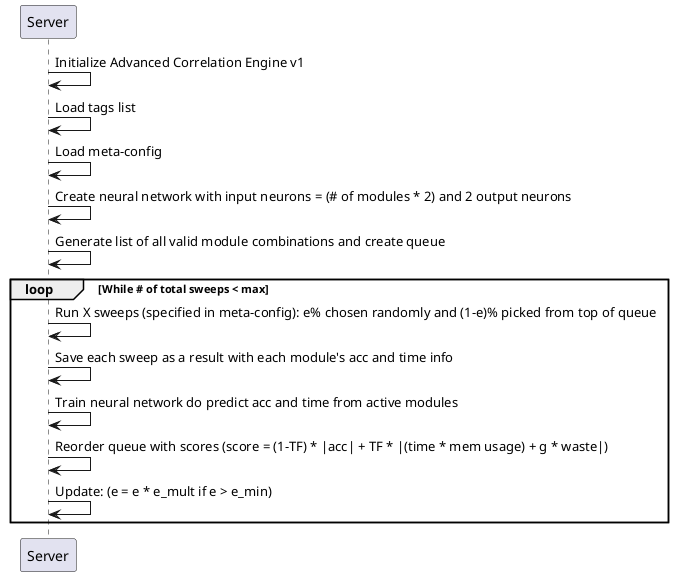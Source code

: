 @startuml acev1
Server->Server: Initialize Advanced Correlation Engine v1
Server->Server: Load tags list
Server->Server: Load meta-config
Server->Server: Create neural network with input neurons = (# of modules * 2) and 2 output neurons
Server->Server: Generate list of all valid module combinations and create queue
loop While # of total sweeps < max
    Server->Server: Run X sweeps (specified in meta-config): e% chosen randomly and (1-e)% picked from top of queue
    Server->Server: Save each sweep as a result with each module's acc and time info
    Server->Server: Train neural network do predict acc and time from active modules
    Server->Server: Reorder queue with scores (score = (1-TF) * |acc| + TF * |(time * mem usage) + g * waste|)
    Server->Server: Update: (e = e * e_mult if e > e_min)
end
@enduml